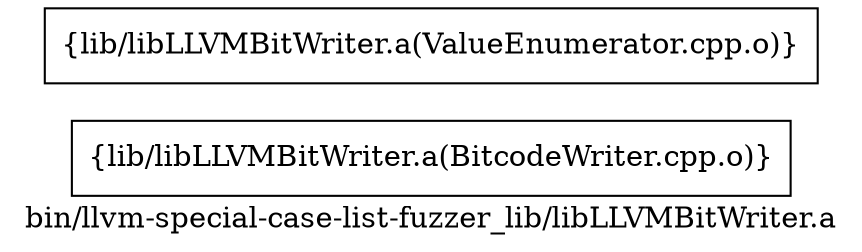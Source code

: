digraph "bin/llvm-special-case-list-fuzzer_lib/libLLVMBitWriter.a" {
	label="bin/llvm-special-case-list-fuzzer_lib/libLLVMBitWriter.a";
	rankdir=LR;

	Node0x5609a63e8968 [shape=record,shape=box,group=0,label="{lib/libLLVMBitWriter.a(BitcodeWriter.cpp.o)}"];
	Node0x5609a63e94f8 [shape=record,shape=box,group=0,label="{lib/libLLVMBitWriter.a(ValueEnumerator.cpp.o)}"];
}
